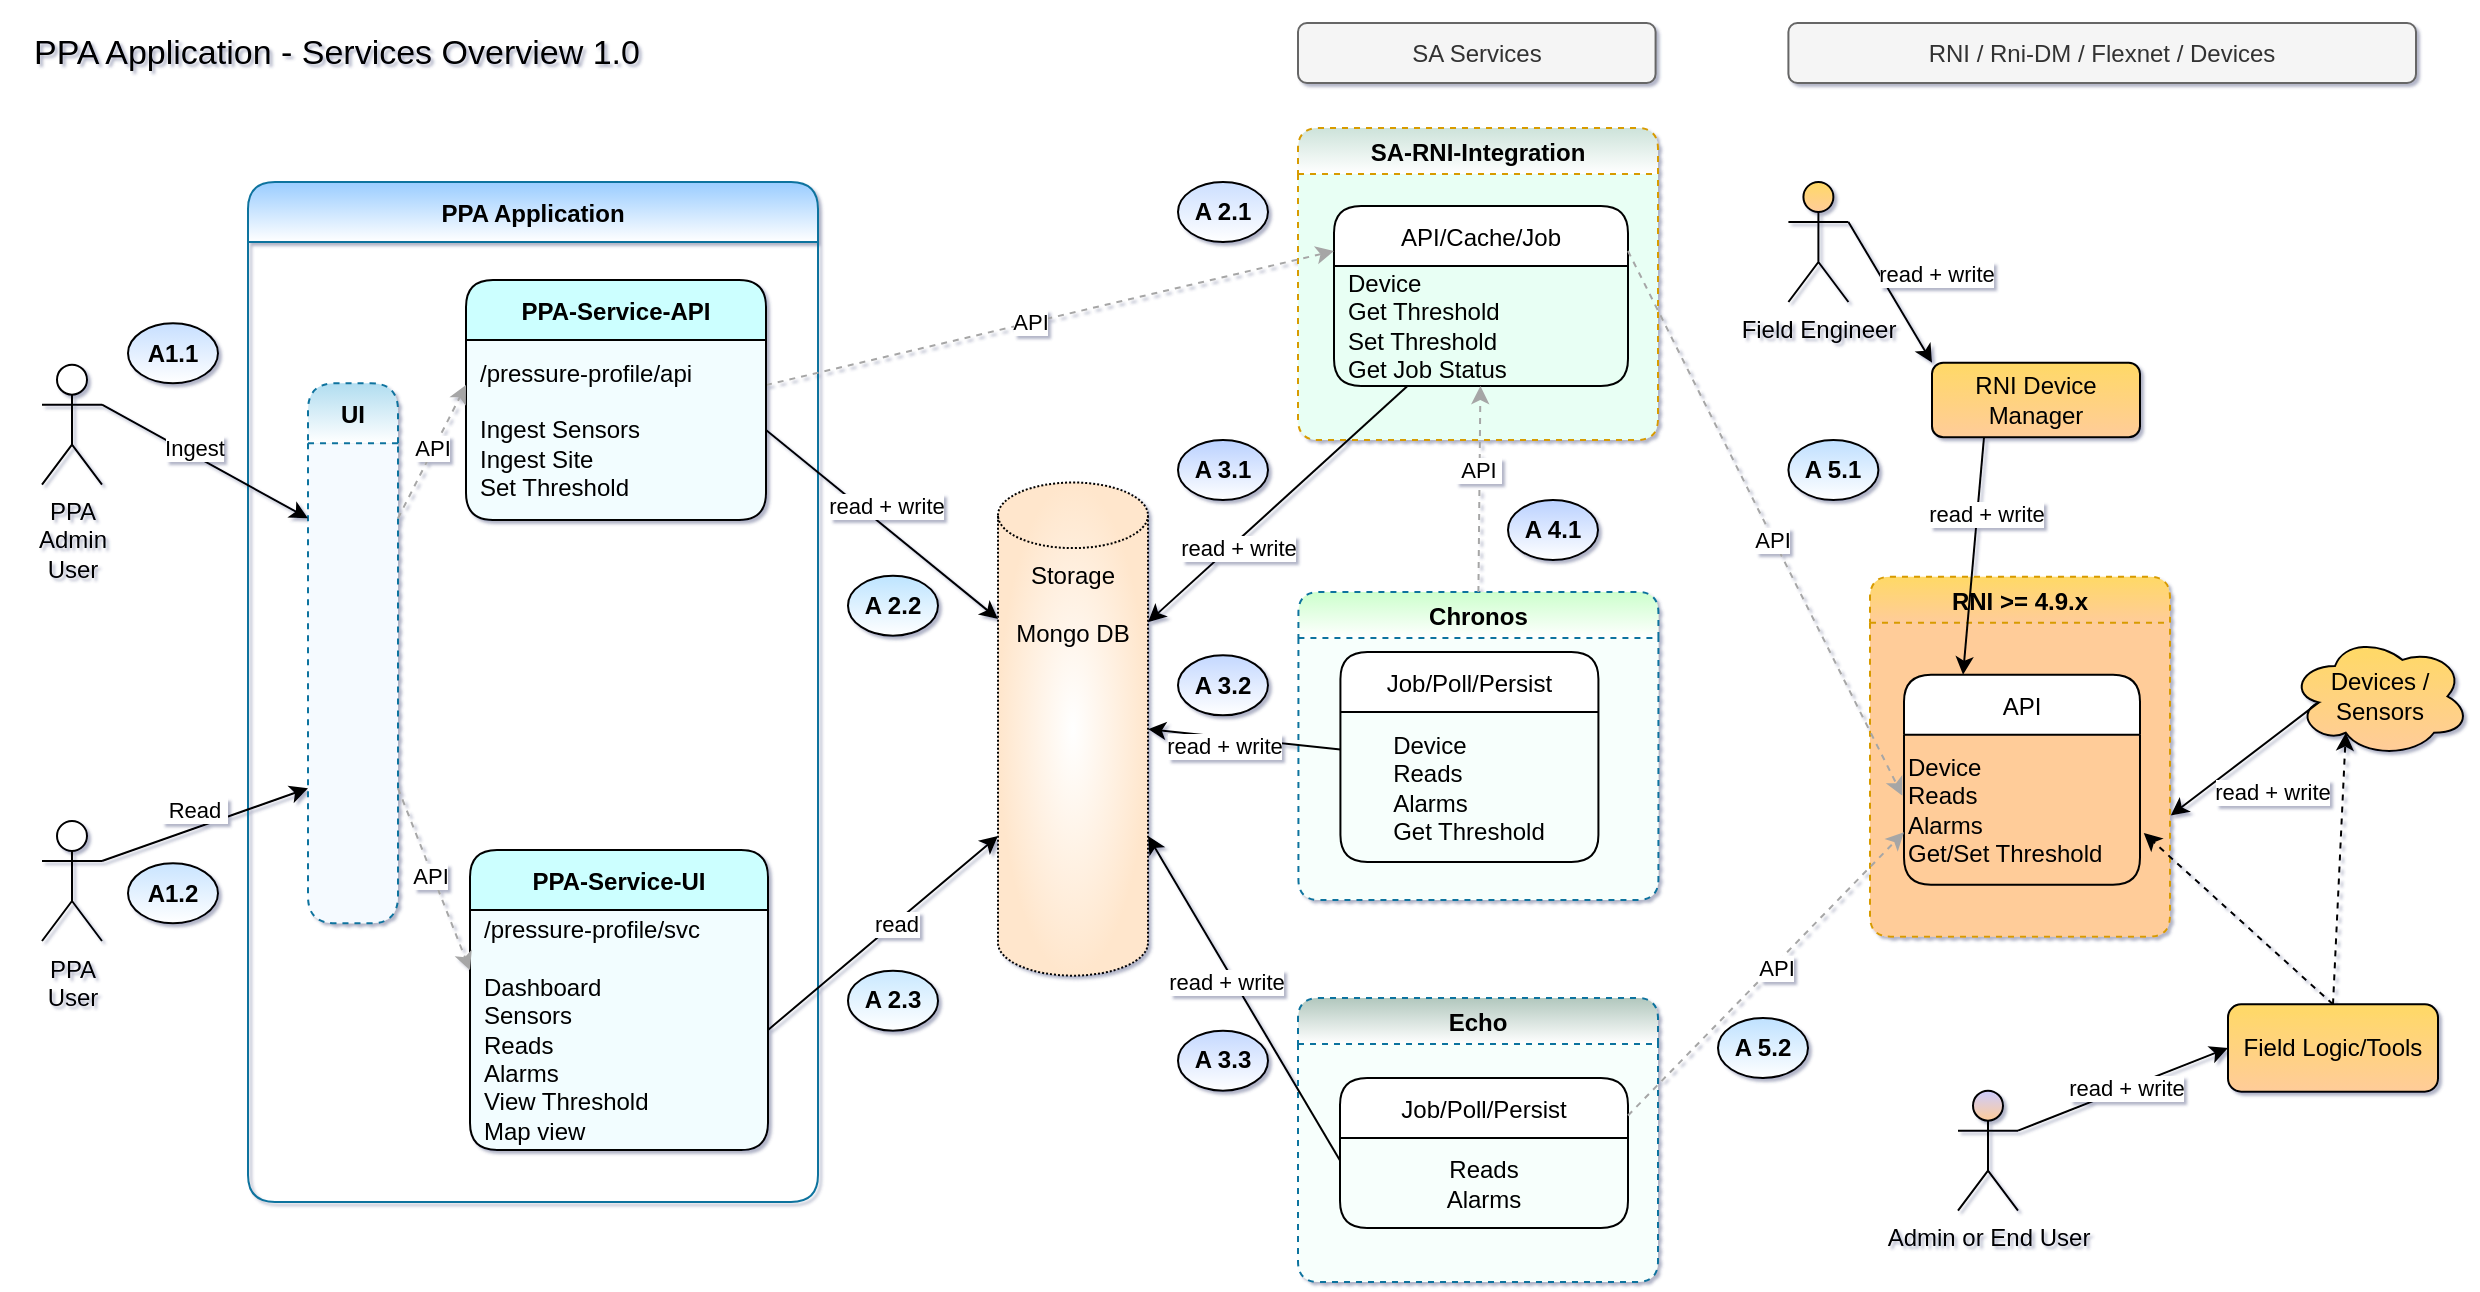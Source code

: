 <mxfile version="20.2.0" type="github">
  <diagram id="UW2Let9FedXbePVIwO7e" name="Page-1">
    <mxGraphModel dx="1232" dy="1117" grid="1" gridSize="15" guides="1" tooltips="1" connect="1" arrows="1" fold="1" page="1" pageScale="1" pageWidth="850" pageHeight="1100" math="0" shadow="1">
      <root>
        <mxCell id="0" />
        <mxCell id="1" parent="0" />
        <mxCell id="AruDtZ0RBoFqMmwlggtc-82" value="PPA Application" style="swimlane;rounded=1;fillColor=#99CCFF;strokeColor=#10739e;swimlaneFillColor=none;gradientColor=#ffffff;startSize=30;" vertex="1" parent="1">
          <mxGeometry x="135" y="102" width="285" height="510" as="geometry" />
        </mxCell>
        <mxCell id="ZzOdG_4jZLLu2tyRgjDv-50" value="Storage&lt;br&gt;&lt;br&gt;Mongo DB" style="shape=cylinder3;whiteSpace=wrap;html=1;boundedLbl=1;backgroundOutline=1;size=16.4;strokeColor=default;fillColor=default;gradientColor=#FFE6CC;dashed=1;dashPattern=1 1;gradientDirection=radial;verticalAlign=top;horizontal=1;" parent="1" vertex="1">
          <mxGeometry x="510" y="252.25" width="75" height="246.59" as="geometry" />
        </mxCell>
        <mxCell id="ZzOdG_4jZLLu2tyRgjDv-80" value="PPA&lt;br&gt;Admin&lt;br&gt;User" style="shape=umlActor;verticalLabelPosition=bottom;verticalAlign=top;html=1;outlineConnect=0;rounded=1;" parent="1" vertex="1">
          <mxGeometry x="32" y="193.33" width="30" height="60" as="geometry" />
        </mxCell>
        <mxCell id="ZzOdG_4jZLLu2tyRgjDv-86" value="&lt;b&gt;A 4.1&lt;/b&gt;" style="ellipse;whiteSpace=wrap;html=1;gradientColor=#ffffff;fillColor=#BAD1FF;" parent="1" vertex="1">
          <mxGeometry x="765" y="261" width="45" height="30" as="geometry" />
        </mxCell>
        <mxCell id="ZzOdG_4jZLLu2tyRgjDv-89" value="SA-RNI-Integration" style="swimlane;rounded=1;dashed=1;fillColor=#CDE3DA;strokeColor=#d79b00;swimlaneFillColor=#E8FFF4;gradientColor=#ffffff;" parent="1" vertex="1">
          <mxGeometry x="660" y="75" width="180" height="156" as="geometry" />
        </mxCell>
        <mxCell id="ZzOdG_4jZLLu2tyRgjDv-90" value="API/Cache/Job" style="swimlane;fontStyle=0;childLayout=stackLayout;horizontal=1;startSize=30;horizontalStack=0;resizeParent=1;resizeParentMax=0;resizeLast=0;collapsible=1;marginBottom=0;rounded=1;" parent="ZzOdG_4jZLLu2tyRgjDv-89" vertex="1">
          <mxGeometry x="18" y="39" width="147" height="90" as="geometry" />
        </mxCell>
        <mxCell id="AruDtZ0RBoFqMmwlggtc-56" value="Device&lt;br&gt;Get Threshold&lt;br&gt;Set Threshold&lt;br&gt;Get Job Status&lt;br&gt;" style="text;html=1;strokeColor=none;fillColor=none;align=left;verticalAlign=middle;whiteSpace=wrap;rounded=0;spacingLeft=5;" vertex="1" parent="ZzOdG_4jZLLu2tyRgjDv-90">
          <mxGeometry y="30" width="147" height="60" as="geometry" />
        </mxCell>
        <mxCell id="ZzOdG_4jZLLu2tyRgjDv-110" value="PPA Application - Services Overview 1.0" style="text;html=1;strokeColor=none;fillColor=none;align=center;verticalAlign=middle;whiteSpace=wrap;rounded=0;dashed=1;dashPattern=1 1;fontSize=17;shadow=1;sketch=0;" parent="1" vertex="1">
          <mxGeometry x="15" y="15" width="329" height="45" as="geometry" />
        </mxCell>
        <mxCell id="GmtC9z-hrs0Nm8OKajx7-26" value="&lt;b&gt;A 3.2&lt;/b&gt;" style="ellipse;whiteSpace=wrap;html=1;gradientColor=#ffffff;fillColor=#C4D8FF;" parent="1" vertex="1">
          <mxGeometry x="600" y="338.67" width="45" height="30" as="geometry" />
        </mxCell>
        <mxCell id="V6qS4mEH70nxAcZY2XD3-2" value="&lt;b&gt;A 3.1&lt;/b&gt;" style="ellipse;whiteSpace=wrap;html=1;gradientColor=#ffffff;fillColor=#BAD1FF;" parent="1" vertex="1">
          <mxGeometry x="600" y="231.0" width="45" height="30" as="geometry" />
        </mxCell>
        <mxCell id="AruDtZ0RBoFqMmwlggtc-1" value="UI" style="swimlane;rounded=1;dashed=1;fillColor=#b1ddf0;strokeColor=#10739e;swimlaneFillColor=#F5FAFF;gradientColor=#ffffff;startSize=30;" vertex="1" parent="1">
          <mxGeometry x="165" y="202.66" width="45" height="270" as="geometry" />
        </mxCell>
        <mxCell id="AruDtZ0RBoFqMmwlggtc-10" value="PPA &lt;br&gt;User" style="shape=umlActor;verticalLabelPosition=bottom;verticalAlign=top;html=1;outlineConnect=0;rounded=1;" vertex="1" parent="1">
          <mxGeometry x="32" y="421.5" width="30" height="60" as="geometry" />
        </mxCell>
        <mxCell id="ZzOdG_4jZLLu2tyRgjDv-84" value="&amp;nbsp;Read&amp;nbsp;" style="endArrow=classic;html=1;rounded=0;entryX=0;entryY=0.75;entryDx=0;entryDy=0;exitX=1;exitY=0.333;exitDx=0;exitDy=0;exitPerimeter=0;" parent="1" target="AruDtZ0RBoFqMmwlggtc-1" edge="1" source="AruDtZ0RBoFqMmwlggtc-10">
          <mxGeometry x="-0.051" y="8" width="50" height="50" relative="1" as="geometry">
            <mxPoint x="62" y="650.5" as="sourcePoint" />
            <mxPoint x="167" y="636" as="targetPoint" />
            <mxPoint y="-1" as="offset" />
          </mxGeometry>
        </mxCell>
        <mxCell id="AruDtZ0RBoFqMmwlggtc-18" value="&lt;b&gt;A1.2&lt;/b&gt;" style="ellipse;whiteSpace=wrap;html=1;gradientColor=#ffffff;fillColor=#C9E4FF;" vertex="1" parent="1">
          <mxGeometry x="75" y="442.66" width="45" height="30" as="geometry" />
        </mxCell>
        <mxCell id="AruDtZ0RBoFqMmwlggtc-19" value="read + write" style="endArrow=classic;html=1;rounded=0;entryX=0;entryY=0;entryDx=0;entryDy=68.2;exitX=1;exitY=0.5;exitDx=0;exitDy=0;entryPerimeter=0;" edge="1" parent="1" source="AruDtZ0RBoFqMmwlggtc-77" target="ZzOdG_4jZLLu2tyRgjDv-50">
          <mxGeometry x="-0.051" y="8" width="50" height="50" relative="1" as="geometry">
            <mxPoint x="517" y="319.75" as="sourcePoint" />
            <mxPoint x="483" y="334.5" as="targetPoint" />
            <mxPoint y="-1" as="offset" />
          </mxGeometry>
        </mxCell>
        <mxCell id="AruDtZ0RBoFqMmwlggtc-20" value="&lt;b&gt;A 2.2&lt;/b&gt;" style="ellipse;whiteSpace=wrap;html=1;gradientColor=#ffffff;fillColor=#BDE4FF;" vertex="1" parent="1">
          <mxGeometry x="435" y="298.84" width="45" height="30" as="geometry" />
        </mxCell>
        <mxCell id="AruDtZ0RBoFqMmwlggtc-21" value="read" style="endArrow=classic;html=1;rounded=0;entryX=0;entryY=0;entryDx=0;entryDy=176.742;exitX=1;exitY=0.5;exitDx=0;exitDy=0;entryPerimeter=0;" edge="1" parent="1" source="AruDtZ0RBoFqMmwlggtc-61" target="ZzOdG_4jZLLu2tyRgjDv-50">
          <mxGeometry x="0.101" y="-1" width="50" height="50" relative="1" as="geometry">
            <mxPoint x="527" y="512.5" as="sourcePoint" />
            <mxPoint x="483" y="497.5" as="targetPoint" />
            <mxPoint as="offset" />
          </mxGeometry>
        </mxCell>
        <mxCell id="AruDtZ0RBoFqMmwlggtc-22" value="&lt;b&gt;A 2.3&lt;br&gt;&lt;/b&gt;" style="ellipse;whiteSpace=wrap;html=1;gradientColor=#ffffff;fillColor=#C9E8FF;" vertex="1" parent="1">
          <mxGeometry x="435" y="496.34" width="45" height="30" as="geometry" />
        </mxCell>
        <mxCell id="V6qS4mEH70nxAcZY2XD3-1" value="" style="endArrow=classic;html=1;rounded=0;exitX=1;exitY=0.25;exitDx=0;exitDy=0;strokeColor=#A6A6A6;shadow=0;dashed=1;entryX=0;entryY=0.25;entryDx=0;entryDy=0;" parent="1" source="AruDtZ0RBoFqMmwlggtc-77" target="ZzOdG_4jZLLu2tyRgjDv-90" edge="1">
          <mxGeometry width="50" height="50" relative="1" as="geometry">
            <mxPoint x="490" y="282.25" as="sourcePoint" />
            <mxPoint x="839" y="147" as="targetPoint" />
          </mxGeometry>
        </mxCell>
        <mxCell id="AruDtZ0RBoFqMmwlggtc-29" value="API" style="edgeLabel;html=1;align=center;verticalAlign=middle;resizable=0;points=[];" vertex="1" connectable="0" parent="V6qS4mEH70nxAcZY2XD3-1">
          <mxGeometry x="0.052" y="-1" relative="1" as="geometry">
            <mxPoint x="-18" y="3" as="offset" />
          </mxGeometry>
        </mxCell>
        <mxCell id="AruDtZ0RBoFqMmwlggtc-24" value="Chronos" style="swimlane;rounded=1;dashed=1;fillColor=#CCFFCC;strokeColor=#10739e;swimlaneFillColor=#F7FFFC;gradientColor=#ffffff;" vertex="1" parent="1">
          <mxGeometry x="660.21" y="307" width="180" height="154" as="geometry" />
        </mxCell>
        <mxCell id="AruDtZ0RBoFqMmwlggtc-25" value="Job/Poll/Persist" style="swimlane;fontStyle=0;childLayout=stackLayout;horizontal=1;startSize=30;horizontalStack=0;resizeParent=1;resizeParentMax=0;resizeLast=0;collapsible=1;marginBottom=0;rounded=1;" vertex="1" parent="AruDtZ0RBoFqMmwlggtc-24">
          <mxGeometry x="21" y="30" width="129" height="105" as="geometry" />
        </mxCell>
        <mxCell id="AruDtZ0RBoFqMmwlggtc-57" value="&lt;div style=&quot;text-align: left;&quot;&gt;&lt;span style=&quot;background-color: initial;&quot;&gt;Device&lt;br&gt;Reads&lt;/span&gt;&lt;/div&gt;&lt;div style=&quot;text-align: left;&quot;&gt;&lt;span style=&quot;background-color: initial;&quot;&gt;Alarms&lt;br&gt;Get Threshold&lt;/span&gt;&lt;/div&gt;" style="text;html=1;strokeColor=none;fillColor=none;align=center;verticalAlign=middle;whiteSpace=wrap;rounded=0;" vertex="1" parent="AruDtZ0RBoFqMmwlggtc-25">
          <mxGeometry y="30" width="129" height="75" as="geometry" />
        </mxCell>
        <mxCell id="AruDtZ0RBoFqMmwlggtc-27" value="read + write" style="endArrow=classic;html=1;rounded=0;entryX=1;entryY=0.5;entryDx=0;entryDy=0;entryPerimeter=0;exitX=0;exitY=0.25;exitDx=0;exitDy=0;" edge="1" parent="1" source="AruDtZ0RBoFqMmwlggtc-57" target="ZzOdG_4jZLLu2tyRgjDv-50">
          <mxGeometry x="0.201" y="4" width="50" height="50" relative="1" as="geometry">
            <mxPoint x="824.21" y="365" as="sourcePoint" />
            <mxPoint x="582" y="458.75" as="targetPoint" />
            <mxPoint as="offset" />
          </mxGeometry>
        </mxCell>
        <mxCell id="AruDtZ0RBoFqMmwlggtc-28" value="" style="endArrow=classic;html=1;rounded=0;exitX=0.5;exitY=0;exitDx=0;exitDy=0;strokeColor=#A6A6A6;shadow=0;dashed=1;" edge="1" parent="1" source="AruDtZ0RBoFqMmwlggtc-24" target="AruDtZ0RBoFqMmwlggtc-56">
          <mxGeometry width="50" height="50" relative="1" as="geometry">
            <mxPoint x="771.0" y="245" as="sourcePoint" />
            <mxPoint x="893" y="172" as="targetPoint" />
          </mxGeometry>
        </mxCell>
        <mxCell id="AruDtZ0RBoFqMmwlggtc-30" value="&amp;nbsp;API&amp;nbsp;" style="edgeLabel;html=1;align=center;verticalAlign=middle;resizable=0;points=[];" vertex="1" connectable="0" parent="AruDtZ0RBoFqMmwlggtc-28">
          <mxGeometry x="-0.081" relative="1" as="geometry">
            <mxPoint x="-1" y="-14" as="offset" />
          </mxGeometry>
        </mxCell>
        <mxCell id="AruDtZ0RBoFqMmwlggtc-31" value="Echo" style="swimlane;rounded=1;dashed=1;fillColor=#B1C7BD;strokeColor=#10739e;swimlaneFillColor=#F7FFFC;gradientColor=#ffffff;" vertex="1" parent="1">
          <mxGeometry x="660" y="510" width="180" height="142" as="geometry" />
        </mxCell>
        <mxCell id="AruDtZ0RBoFqMmwlggtc-32" value="Job/Poll/Persist" style="swimlane;fontStyle=0;childLayout=stackLayout;horizontal=1;startSize=30;horizontalStack=0;resizeParent=1;resizeParentMax=0;resizeLast=0;collapsible=1;marginBottom=0;rounded=1;" vertex="1" parent="AruDtZ0RBoFqMmwlggtc-31">
          <mxGeometry x="21" y="40" width="144" height="75" as="geometry" />
        </mxCell>
        <mxCell id="AruDtZ0RBoFqMmwlggtc-55" value="Reads&lt;br&gt;Alarms&lt;br&gt;" style="text;html=1;strokeColor=none;fillColor=none;align=center;verticalAlign=middle;whiteSpace=wrap;rounded=0;" vertex="1" parent="AruDtZ0RBoFqMmwlggtc-32">
          <mxGeometry y="30" width="144" height="45" as="geometry" />
        </mxCell>
        <mxCell id="AruDtZ0RBoFqMmwlggtc-33" value="read + write" style="endArrow=classic;html=1;rounded=0;exitX=0;exitY=0.25;exitDx=0;exitDy=0;entryX=1;entryY=0;entryDx=0;entryDy=176.742;entryPerimeter=0;" edge="1" parent="1" source="AruDtZ0RBoFqMmwlggtc-55" target="ZzOdG_4jZLLu2tyRgjDv-50">
          <mxGeometry x="0.124" y="4" width="50" height="50" relative="1" as="geometry">
            <mxPoint x="1066" y="567.5" as="sourcePoint" />
            <mxPoint x="780" y="432" as="targetPoint" />
            <mxPoint as="offset" />
          </mxGeometry>
        </mxCell>
        <mxCell id="AruDtZ0RBoFqMmwlggtc-35" value="&lt;b&gt;A 2.1&lt;/b&gt;" style="ellipse;whiteSpace=wrap;html=1;gradientColor=#ffffff;fillColor=#CCDFFF;" vertex="1" parent="1">
          <mxGeometry x="600" y="102.0" width="45" height="30" as="geometry" />
        </mxCell>
        <mxCell id="AruDtZ0RBoFqMmwlggtc-36" value="RNI &gt;= 4.9.x" style="swimlane;rounded=1;dashed=1;fillColor=#FFD966;strokeColor=#d79b00;swimlaneFillColor=#FFCC99;gradientColor=#FFCC99;gradientDirection=south;" vertex="1" parent="1">
          <mxGeometry x="946" y="299.34" width="150" height="180" as="geometry" />
        </mxCell>
        <mxCell id="AruDtZ0RBoFqMmwlggtc-37" value="API" style="swimlane;fontStyle=0;childLayout=stackLayout;horizontal=1;startSize=30;horizontalStack=0;resizeParent=1;resizeParentMax=0;resizeLast=0;collapsible=1;marginBottom=0;rounded=1;" vertex="1" parent="AruDtZ0RBoFqMmwlggtc-36">
          <mxGeometry x="17" y="49" width="118" height="105" as="geometry" />
        </mxCell>
        <mxCell id="AruDtZ0RBoFqMmwlggtc-54" value="Device&lt;br&gt;Reads&lt;br&gt;Alarms&lt;br&gt;Get/Set Threshold&lt;br&gt;" style="text;html=1;align=left;verticalAlign=middle;resizable=0;points=[];autosize=1;strokeColor=none;fillColor=none;" vertex="1" parent="AruDtZ0RBoFqMmwlggtc-37">
          <mxGeometry y="30" width="118" height="75" as="geometry" />
        </mxCell>
        <mxCell id="AruDtZ0RBoFqMmwlggtc-38" value="" style="endArrow=classic;html=1;rounded=0;exitX=1;exitY=0.25;exitDx=0;exitDy=0;strokeColor=#A6A6A6;shadow=0;dashed=1;entryX=-0.007;entryY=0.406;entryDx=0;entryDy=0;entryPerimeter=0;" edge="1" parent="1" source="ZzOdG_4jZLLu2tyRgjDv-90" target="AruDtZ0RBoFqMmwlggtc-54">
          <mxGeometry width="50" height="50" relative="1" as="geometry">
            <mxPoint x="466.0" y="280" as="sourcePoint" />
            <mxPoint x="1100" y="279.5" as="targetPoint" />
          </mxGeometry>
        </mxCell>
        <mxCell id="AruDtZ0RBoFqMmwlggtc-39" value="API" style="edgeLabel;html=1;align=center;verticalAlign=middle;resizable=0;points=[];" vertex="1" connectable="0" parent="AruDtZ0RBoFqMmwlggtc-38">
          <mxGeometry x="0.052" y="-1" relative="1" as="geometry">
            <mxPoint as="offset" />
          </mxGeometry>
        </mxCell>
        <mxCell id="AruDtZ0RBoFqMmwlggtc-40" value="" style="endArrow=classic;html=1;rounded=0;exitX=1;exitY=0.25;exitDx=0;exitDy=0;strokeColor=#A6A6A6;shadow=0;dashed=1;entryX=0;entryY=0.75;entryDx=0;entryDy=0;" edge="1" parent="1" source="AruDtZ0RBoFqMmwlggtc-32" target="AruDtZ0RBoFqMmwlggtc-37">
          <mxGeometry width="50" height="50" relative="1" as="geometry">
            <mxPoint x="1215" y="204.5" as="sourcePoint" />
            <mxPoint x="1383" y="317.5" as="targetPoint" />
          </mxGeometry>
        </mxCell>
        <mxCell id="AruDtZ0RBoFqMmwlggtc-41" value="API" style="edgeLabel;html=1;align=center;verticalAlign=middle;resizable=0;points=[];" vertex="1" connectable="0" parent="AruDtZ0RBoFqMmwlggtc-40">
          <mxGeometry x="0.052" y="-1" relative="1" as="geometry">
            <mxPoint as="offset" />
          </mxGeometry>
        </mxCell>
        <mxCell id="AruDtZ0RBoFqMmwlggtc-42" value="&lt;b&gt;A 5.1&lt;/b&gt;" style="ellipse;whiteSpace=wrap;html=1;gradientColor=#ffffff;fillColor=#BFDFFF;" vertex="1" parent="1">
          <mxGeometry x="905.21" y="231.0" width="45" height="30" as="geometry" />
        </mxCell>
        <mxCell id="AruDtZ0RBoFqMmwlggtc-43" value="&lt;b&gt;A 5.2&lt;/b&gt;" style="ellipse;whiteSpace=wrap;html=1;gradientColor=#ffffff;fillColor=#BFE1FF;" vertex="1" parent="1">
          <mxGeometry x="870" y="520.0" width="45" height="30" as="geometry" />
        </mxCell>
        <mxCell id="ZzOdG_4jZLLu2tyRgjDv-111" value="Ingest" style="endArrow=classic;html=1;rounded=0;entryX=0;entryY=0.25;entryDx=0;entryDy=0;exitX=1;exitY=0.333;exitDx=0;exitDy=0;exitPerimeter=0;" parent="1" target="AruDtZ0RBoFqMmwlggtc-1" edge="1" source="ZzOdG_4jZLLu2tyRgjDv-80">
          <mxGeometry x="-0.139" y="3" width="50" height="50" relative="1" as="geometry">
            <mxPoint x="62.0" y="357" as="sourcePoint" />
            <mxPoint x="164" y="299.5" as="targetPoint" />
            <mxPoint as="offset" />
          </mxGeometry>
        </mxCell>
        <mxCell id="ZzOdG_4jZLLu2tyRgjDv-85" value="&lt;b&gt;A1.1&lt;/b&gt;" style="ellipse;whiteSpace=wrap;html=1;gradientColor=#ffffff;fillColor=#C7DFFF;" parent="1" vertex="1">
          <mxGeometry x="75" y="172.66" width="45" height="30" as="geometry" />
        </mxCell>
        <mxCell id="AruDtZ0RBoFqMmwlggtc-62" value="Devices / &lt;br&gt;Sensors" style="ellipse;shape=cloud;whiteSpace=wrap;html=1;fillColor=#FFD966;gradientColor=#FFCC99;gradientDirection=south;" vertex="1" parent="1">
          <mxGeometry x="1156" y="328.84" width="90" height="60.66" as="geometry" />
        </mxCell>
        <mxCell id="AruDtZ0RBoFqMmwlggtc-63" value="Field Logic/Tools" style="rounded=1;whiteSpace=wrap;html=1;fillColor=#FFD966;gradientColor=#FFCC99;gradientDirection=south;" vertex="1" parent="1">
          <mxGeometry x="1125" y="513.17" width="105" height="43.66" as="geometry" />
        </mxCell>
        <mxCell id="AruDtZ0RBoFqMmwlggtc-64" value="read + write" style="endArrow=classic;html=1;rounded=0;exitX=0.25;exitY=1;exitDx=0;exitDy=0;entryX=0.25;entryY=0;entryDx=0;entryDy=0;" edge="1" parent="1" source="AruDtZ0RBoFqMmwlggtc-90" target="AruDtZ0RBoFqMmwlggtc-37">
          <mxGeometry x="-0.362" y="3" width="50" height="50" relative="1" as="geometry">
            <mxPoint x="1140" y="210" as="sourcePoint" />
            <mxPoint x="1065" y="345" as="targetPoint" />
            <mxPoint x="1" as="offset" />
          </mxGeometry>
        </mxCell>
        <mxCell id="AruDtZ0RBoFqMmwlggtc-67" value="Field Engineer" style="shape=umlActor;verticalLabelPosition=bottom;verticalAlign=top;html=1;outlineConnect=0;fillColor=#FFD966;gradientColor=#FFCC99;gradientDirection=south;" vertex="1" parent="1">
          <mxGeometry x="905.21" y="102.0" width="30" height="60" as="geometry" />
        </mxCell>
        <mxCell id="AruDtZ0RBoFqMmwlggtc-68" value="read + write" style="endArrow=classic;html=1;rounded=0;entryX=0;entryY=0;entryDx=0;entryDy=0;exitX=1;exitY=0.333;exitDx=0;exitDy=0;exitPerimeter=0;" edge="1" parent="1" source="AruDtZ0RBoFqMmwlggtc-67" target="AruDtZ0RBoFqMmwlggtc-90">
          <mxGeometry x="0.098" y="24" width="50" height="50" relative="1" as="geometry">
            <mxPoint x="813.7" y="-35.83" as="sourcePoint" />
            <mxPoint x="810.5" y="100.17" as="targetPoint" />
            <mxPoint as="offset" />
          </mxGeometry>
        </mxCell>
        <mxCell id="AruDtZ0RBoFqMmwlggtc-69" value="" style="endArrow=classic;html=1;rounded=0;entryX=1.016;entryY=0.656;entryDx=0;entryDy=0;entryPerimeter=0;exitX=0.5;exitY=0;exitDx=0;exitDy=0;dashed=1;" edge="1" parent="1" source="AruDtZ0RBoFqMmwlggtc-63" target="AruDtZ0RBoFqMmwlggtc-54">
          <mxGeometry width="50" height="50" relative="1" as="geometry">
            <mxPoint x="435" y="604.34" as="sourcePoint" />
            <mxPoint x="485" y="554.34" as="targetPoint" />
          </mxGeometry>
        </mxCell>
        <mxCell id="AruDtZ0RBoFqMmwlggtc-70" value="" style="endArrow=classic;html=1;rounded=0;entryX=0.31;entryY=0.8;entryDx=0;entryDy=0;entryPerimeter=0;exitX=0.5;exitY=0;exitDx=0;exitDy=0;dashed=1;" edge="1" parent="1" source="AruDtZ0RBoFqMmwlggtc-63" target="AruDtZ0RBoFqMmwlggtc-62">
          <mxGeometry width="50" height="50" relative="1" as="geometry">
            <mxPoint x="1200" y="509.34" as="sourcePoint" />
            <mxPoint x="1107.352" y="442.54" as="targetPoint" />
          </mxGeometry>
        </mxCell>
        <mxCell id="AruDtZ0RBoFqMmwlggtc-71" value="Admin or End User" style="shape=umlActor;verticalLabelPosition=bottom;verticalAlign=top;html=1;outlineConnect=0;fillColor=#CCCCFF;gradientColor=#FFCC99;gradientDirection=south;" vertex="1" parent="1">
          <mxGeometry x="990" y="556.34" width="30" height="60" as="geometry" />
        </mxCell>
        <mxCell id="AruDtZ0RBoFqMmwlggtc-72" value="read + write" style="endArrow=classic;html=1;rounded=0;entryX=0;entryY=0.5;entryDx=0;entryDy=0;exitX=1;exitY=0.333;exitDx=0;exitDy=0;exitPerimeter=0;" edge="1" parent="1" source="AruDtZ0RBoFqMmwlggtc-71" target="AruDtZ0RBoFqMmwlggtc-63">
          <mxGeometry x="0.026" width="50" height="50" relative="1" as="geometry">
            <mxPoint x="1196" y="643.84" as="sourcePoint" />
            <mxPoint x="1166" y="571.34" as="targetPoint" />
            <mxPoint as="offset" />
          </mxGeometry>
        </mxCell>
        <mxCell id="AruDtZ0RBoFqMmwlggtc-17" value="PPA-Service-UI" style="swimlane;fontStyle=1;childLayout=stackLayout;horizontal=1;startSize=30;horizontalStack=0;resizeParent=1;resizeParentMax=0;resizeLast=0;collapsible=1;marginBottom=0;rounded=1;fillColor=#CCFFFF;swimlaneFillColor=#F2FDFF;" vertex="1" parent="1">
          <mxGeometry x="246" y="436" width="149" height="150" as="geometry" />
        </mxCell>
        <mxCell id="AruDtZ0RBoFqMmwlggtc-61" value="&lt;span style=&quot;text-align: center;&quot;&gt;/pressure-profile/svc&lt;br&gt;&lt;/span&gt;&lt;br&gt;Dashboard&lt;br&gt;Sensors&lt;br&gt;Reads&lt;br&gt;Alarms&lt;br&gt;View Threshold&lt;br&gt;Map view" style="text;html=1;strokeColor=none;fillColor=none;align=left;verticalAlign=middle;whiteSpace=wrap;rounded=0;spacingLeft=5;" vertex="1" parent="AruDtZ0RBoFqMmwlggtc-17">
          <mxGeometry y="30" width="149" height="120" as="geometry" />
        </mxCell>
        <mxCell id="AruDtZ0RBoFqMmwlggtc-76" value="PPA-Service-API" style="swimlane;fontStyle=1;childLayout=stackLayout;horizontal=1;startSize=30;horizontalStack=0;resizeParent=1;resizeParentMax=0;resizeLast=0;collapsible=1;marginBottom=0;rounded=1;fillColor=#CCFFFF;swimlaneFillColor=#F2FDFF;" vertex="1" parent="1">
          <mxGeometry x="244" y="151" width="150" height="120" as="geometry" />
        </mxCell>
        <mxCell id="AruDtZ0RBoFqMmwlggtc-77" value="&lt;span style=&quot;text-align: center;&quot;&gt;/pressure-profile/api&lt;br&gt;&lt;/span&gt;&lt;br&gt;Ingest Sensors&lt;br&gt;Ingest Site&lt;br&gt;Set Threshold" style="text;html=1;strokeColor=none;fillColor=none;align=left;verticalAlign=middle;whiteSpace=wrap;rounded=0;spacingLeft=5;" vertex="1" parent="AruDtZ0RBoFqMmwlggtc-76">
          <mxGeometry y="30" width="150" height="90" as="geometry" />
        </mxCell>
        <mxCell id="AruDtZ0RBoFqMmwlggtc-78" value="" style="endArrow=classic;html=1;rounded=0;exitX=1;exitY=0.25;exitDx=0;exitDy=0;strokeColor=#A6A6A6;shadow=0;dashed=1;entryX=0;entryY=0.25;entryDx=0;entryDy=0;" edge="1" parent="1" source="AruDtZ0RBoFqMmwlggtc-1" target="AruDtZ0RBoFqMmwlggtc-77">
          <mxGeometry width="50" height="50" relative="1" as="geometry">
            <mxPoint x="247" y="270.16" as="sourcePoint" />
            <mxPoint x="1036" y="193.5" as="targetPoint" />
          </mxGeometry>
        </mxCell>
        <mxCell id="AruDtZ0RBoFqMmwlggtc-79" value="API" style="edgeLabel;html=1;align=center;verticalAlign=middle;resizable=0;points=[];" vertex="1" connectable="0" parent="AruDtZ0RBoFqMmwlggtc-78">
          <mxGeometry x="0.052" y="-1" relative="1" as="geometry">
            <mxPoint x="-2" y="-1" as="offset" />
          </mxGeometry>
        </mxCell>
        <mxCell id="AruDtZ0RBoFqMmwlggtc-80" value="" style="endArrow=classic;html=1;rounded=0;exitX=1;exitY=0.75;exitDx=0;exitDy=0;strokeColor=#A6A6A6;shadow=0;dashed=1;entryX=0;entryY=0.25;entryDx=0;entryDy=0;" edge="1" parent="1" source="AruDtZ0RBoFqMmwlggtc-1" target="AruDtZ0RBoFqMmwlggtc-61">
          <mxGeometry width="50" height="50" relative="1" as="geometry">
            <mxPoint x="247" y="405.16" as="sourcePoint" />
            <mxPoint x="336" y="218.5" as="targetPoint" />
          </mxGeometry>
        </mxCell>
        <mxCell id="AruDtZ0RBoFqMmwlggtc-81" value="API" style="edgeLabel;html=1;align=center;verticalAlign=middle;resizable=0;points=[];" vertex="1" connectable="0" parent="AruDtZ0RBoFqMmwlggtc-80">
          <mxGeometry x="0.052" y="-1" relative="1" as="geometry">
            <mxPoint x="-2" y="-5" as="offset" />
          </mxGeometry>
        </mxCell>
        <mxCell id="AruDtZ0RBoFqMmwlggtc-83" value="SA Services" style="text;html=1;strokeColor=#666666;fillColor=#f5f5f5;align=center;verticalAlign=middle;whiteSpace=wrap;rounded=1;fontColor=#333333;" vertex="1" parent="1">
          <mxGeometry x="660" y="22.5" width="178.79" height="30" as="geometry" />
        </mxCell>
        <mxCell id="AruDtZ0RBoFqMmwlggtc-84" value="RNI / Rni-DM / Flexnet / Devices" style="text;html=1;strokeColor=#666666;fillColor=#f5f5f5;align=center;verticalAlign=middle;whiteSpace=wrap;rounded=1;fontColor=#333333;" vertex="1" parent="1">
          <mxGeometry x="905.21" y="22.5" width="313.79" height="30" as="geometry" />
        </mxCell>
        <mxCell id="AruDtZ0RBoFqMmwlggtc-88" value="read + write" style="endArrow=classic;html=1;rounded=0;entryX=1;entryY=0;entryDx=0;entryDy=69.848;exitX=0.25;exitY=1;exitDx=0;exitDy=0;entryPerimeter=0;" edge="1" parent="1" source="AruDtZ0RBoFqMmwlggtc-56" target="ZzOdG_4jZLLu2tyRgjDv-50">
          <mxGeometry x="0.336" y="3" width="50" height="50" relative="1" as="geometry">
            <mxPoint x="409" y="241" as="sourcePoint" />
            <mxPoint x="525" y="335.45" as="targetPoint" />
            <mxPoint as="offset" />
          </mxGeometry>
        </mxCell>
        <mxCell id="AruDtZ0RBoFqMmwlggtc-89" value="&lt;b&gt;A 3.3&lt;/b&gt;" style="ellipse;whiteSpace=wrap;html=1;gradientColor=#ffffff;fillColor=#C4D8FF;" vertex="1" parent="1">
          <mxGeometry x="600" y="526.34" width="45" height="30" as="geometry" />
        </mxCell>
        <mxCell id="AruDtZ0RBoFqMmwlggtc-90" value="RNI Device Manager" style="rounded=1;whiteSpace=wrap;html=1;fillColor=#FFD966;gradientColor=#FFCC99;gradientDirection=south;" vertex="1" parent="1">
          <mxGeometry x="977" y="192.33" width="104" height="37.34" as="geometry" />
        </mxCell>
        <mxCell id="AruDtZ0RBoFqMmwlggtc-91" value="read + write" style="endArrow=classic;html=1;rounded=0;entryX=1.003;entryY=0.339;entryDx=0;entryDy=0;entryPerimeter=0;exitX=0.16;exitY=0.55;exitDx=0;exitDy=0;exitPerimeter=0;" edge="1" parent="1" source="AruDtZ0RBoFqMmwlggtc-62">
          <mxGeometry x="-0.021" y="21" width="50" height="50" relative="1" as="geometry">
            <mxPoint x="1219.2" y="337.67" as="sourcePoint" />
            <mxPoint x="1096.354" y="418.765" as="targetPoint" />
            <mxPoint as="offset" />
          </mxGeometry>
        </mxCell>
      </root>
    </mxGraphModel>
  </diagram>
</mxfile>

